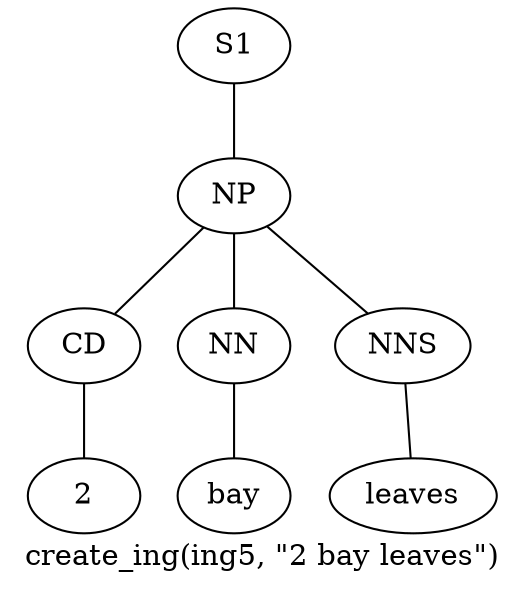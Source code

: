 graph SyntaxGraph {
	label = "create_ing(ing5, \"2 bay leaves\")";
	Node0 [label="S1"];
	Node1 [label="NP"];
	Node2 [label="CD"];
	Node3 [label="2"];
	Node4 [label="NN"];
	Node5 [label="bay"];
	Node6 [label="NNS"];
	Node7 [label="leaves"];

	Node0 -- Node1;
	Node1 -- Node2;
	Node1 -- Node4;
	Node1 -- Node6;
	Node2 -- Node3;
	Node4 -- Node5;
	Node6 -- Node7;
}